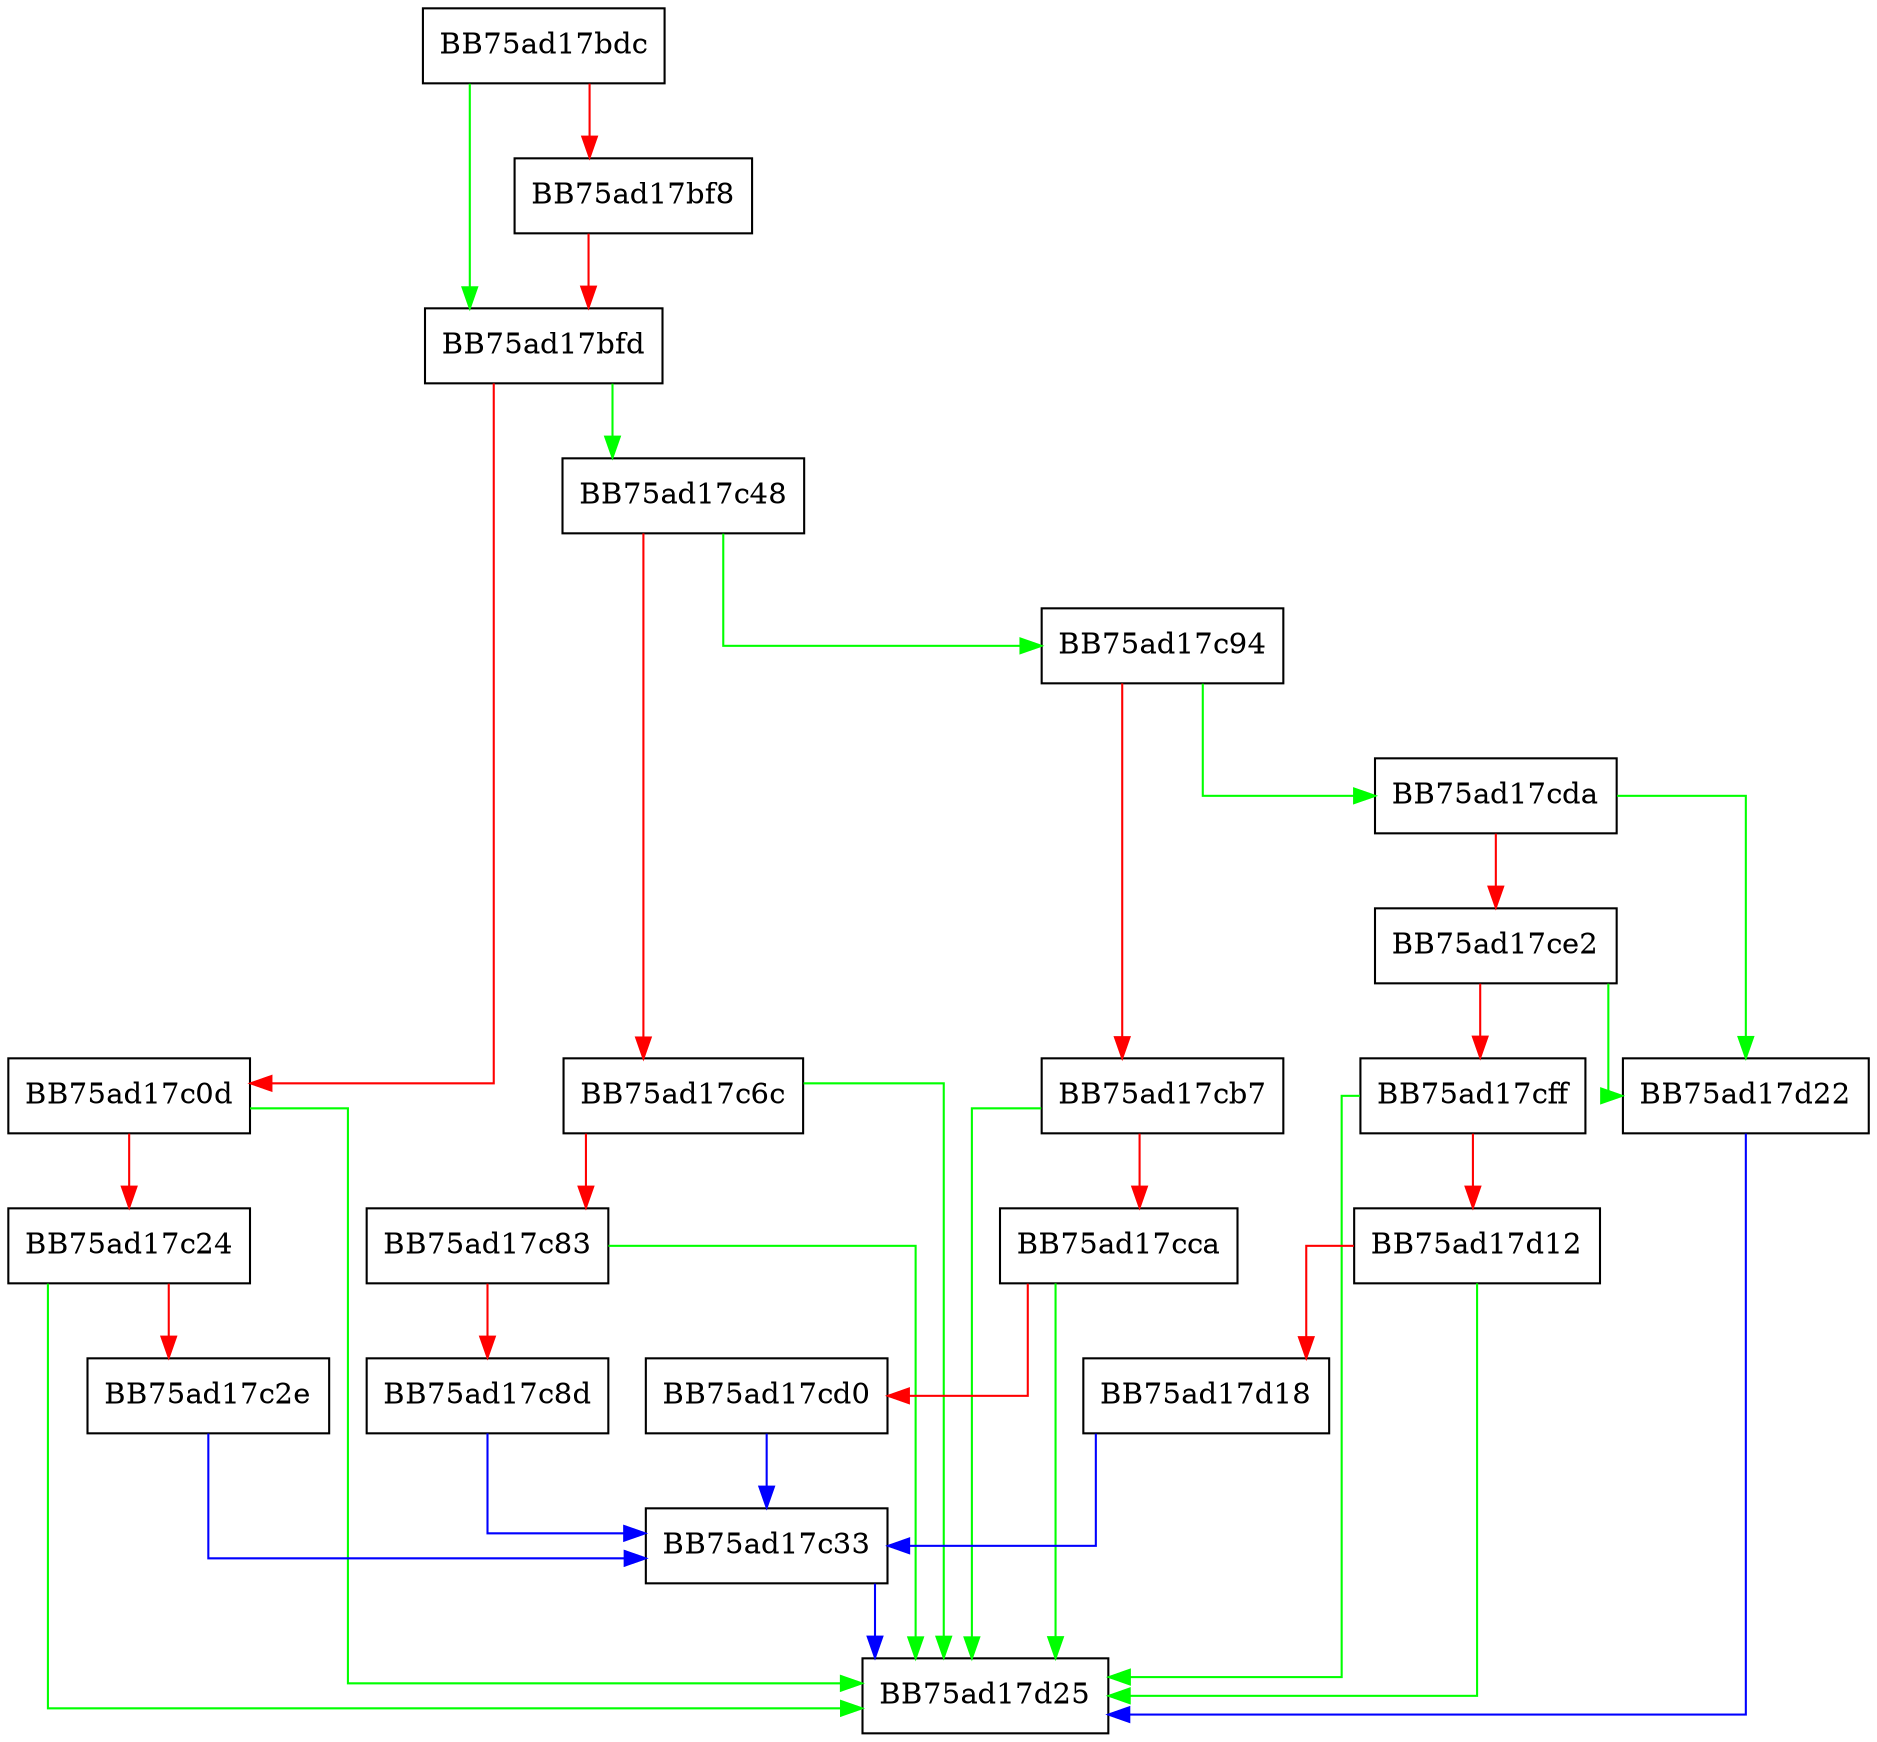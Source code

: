 digraph GenerateImmediateContent {
  node [shape="box"];
  graph [splines=ortho];
  BB75ad17bdc -> BB75ad17bfd [color="green"];
  BB75ad17bdc -> BB75ad17bf8 [color="red"];
  BB75ad17bf8 -> BB75ad17bfd [color="red"];
  BB75ad17bfd -> BB75ad17c48 [color="green"];
  BB75ad17bfd -> BB75ad17c0d [color="red"];
  BB75ad17c0d -> BB75ad17d25 [color="green"];
  BB75ad17c0d -> BB75ad17c24 [color="red"];
  BB75ad17c24 -> BB75ad17d25 [color="green"];
  BB75ad17c24 -> BB75ad17c2e [color="red"];
  BB75ad17c2e -> BB75ad17c33 [color="blue"];
  BB75ad17c33 -> BB75ad17d25 [color="blue"];
  BB75ad17c48 -> BB75ad17c94 [color="green"];
  BB75ad17c48 -> BB75ad17c6c [color="red"];
  BB75ad17c6c -> BB75ad17d25 [color="green"];
  BB75ad17c6c -> BB75ad17c83 [color="red"];
  BB75ad17c83 -> BB75ad17d25 [color="green"];
  BB75ad17c83 -> BB75ad17c8d [color="red"];
  BB75ad17c8d -> BB75ad17c33 [color="blue"];
  BB75ad17c94 -> BB75ad17cda [color="green"];
  BB75ad17c94 -> BB75ad17cb7 [color="red"];
  BB75ad17cb7 -> BB75ad17d25 [color="green"];
  BB75ad17cb7 -> BB75ad17cca [color="red"];
  BB75ad17cca -> BB75ad17d25 [color="green"];
  BB75ad17cca -> BB75ad17cd0 [color="red"];
  BB75ad17cd0 -> BB75ad17c33 [color="blue"];
  BB75ad17cda -> BB75ad17d22 [color="green"];
  BB75ad17cda -> BB75ad17ce2 [color="red"];
  BB75ad17ce2 -> BB75ad17d22 [color="green"];
  BB75ad17ce2 -> BB75ad17cff [color="red"];
  BB75ad17cff -> BB75ad17d25 [color="green"];
  BB75ad17cff -> BB75ad17d12 [color="red"];
  BB75ad17d12 -> BB75ad17d25 [color="green"];
  BB75ad17d12 -> BB75ad17d18 [color="red"];
  BB75ad17d18 -> BB75ad17c33 [color="blue"];
  BB75ad17d22 -> BB75ad17d25 [color="blue"];
}